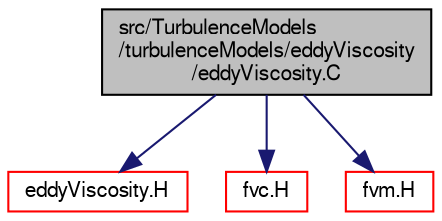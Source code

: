 digraph "src/TurbulenceModels/turbulenceModels/eddyViscosity/eddyViscosity.C"
{
  bgcolor="transparent";
  edge [fontname="FreeSans",fontsize="10",labelfontname="FreeSans",labelfontsize="10"];
  node [fontname="FreeSans",fontsize="10",shape=record];
  Node1 [label="src/TurbulenceModels\l/turbulenceModels/eddyViscosity\l/eddyViscosity.C",height=0.2,width=0.4,color="black", fillcolor="grey75", style="filled" fontcolor="black"];
  Node1 -> Node2 [color="midnightblue",fontsize="10",style="solid",fontname="FreeSans"];
  Node2 [label="eddyViscosity.H",height=0.2,width=0.4,color="red",URL="$a10136.html"];
  Node1 -> Node3 [color="midnightblue",fontsize="10",style="solid",fontname="FreeSans"];
  Node3 [label="fvc.H",height=0.2,width=0.4,color="red",URL="$a05236.html"];
  Node1 -> Node4 [color="midnightblue",fontsize="10",style="solid",fontname="FreeSans"];
  Node4 [label="fvm.H",height=0.2,width=0.4,color="red",URL="$a05279.html"];
}
